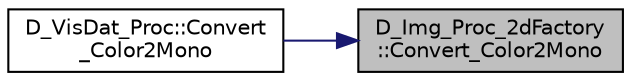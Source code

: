 digraph "D_Img_Proc_2dFactory::Convert_Color2Mono"
{
 // LATEX_PDF_SIZE
  edge [fontname="Helvetica",fontsize="10",labelfontname="Helvetica",labelfontsize="10"];
  node [fontname="Helvetica",fontsize="10",shape=record];
  rankdir="RL";
  Node1 [label="D_Img_Proc_2dFactory\l::Convert_Color2Mono",height=0.2,width=0.4,color="black", fillcolor="grey75", style="filled", fontcolor="black",tooltip=" "];
  Node1 -> Node2 [dir="back",color="midnightblue",fontsize="10",style="solid"];
  Node2 [label="D_VisDat_Proc::Convert\l_Color2Mono",height=0.2,width=0.4,color="black", fillcolor="white", style="filled",URL="$class_d___vis_dat___proc.html#aa1734f64866886d4892f16d6de9c2cc9",tooltip=" "];
}
